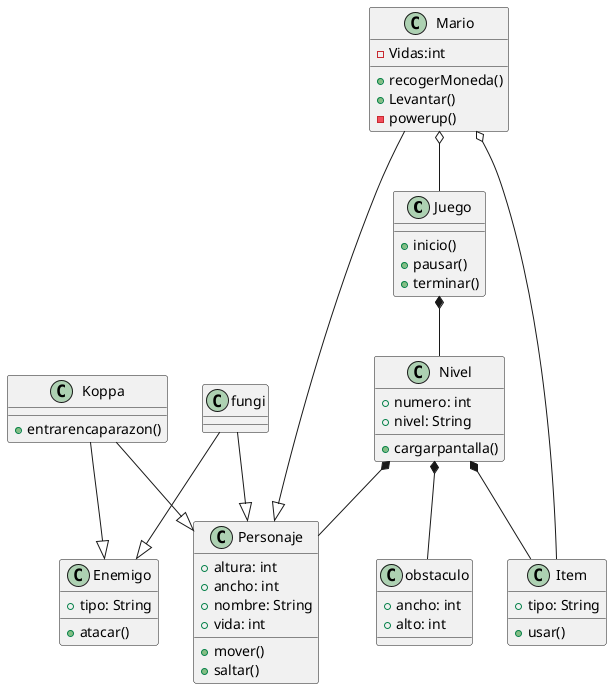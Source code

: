 @startuml Mariobros
class Juego {
    +inicio()
    +pausar()
    +terminar()
}

class Personaje {
    +altura: int
    +ancho: int
    +nombre: String
    +vida: int
    +mover()
    +saltar()
    
}

class Mario {
    
    +recogerMoneda()
    +Levantar()
    -powerup()
    -Vidas:int

    

}

class Enemigo {
    +tipo: String
    +atacar()
}
class fungi{

}
class Koppa{
    +entrarencaparazon()
    

}
class obstaculo{
    +ancho: int
    +alto: int

}

class Nivel {
    +numero: int
    +nivel: String
    +cargarpantalla()
}

class Item {
    +tipo: String
    +usar()
}

Juego *-- Nivel 
Nivel *--obstaculo
Nivel *-- Item
Nivel *--Personaje



Mario--|>Personaje
Koppa--|>Personaje
fungi--|>Personaje



Koppa--|>Enemigo
fungi--|>Enemigo


Mario o--Item
Mario o--Juego


@enduml